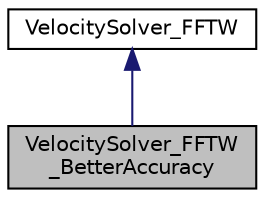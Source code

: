 digraph "VelocitySolver_FFTW_BetterAccuracy"
{
  edge [fontname="Helvetica",fontsize="10",labelfontname="Helvetica",labelfontsize="10"];
  node [fontname="Helvetica",fontsize="10",shape=record];
  Node1 [label="VelocitySolver_FFTW\l_BetterAccuracy",height=0.2,width=0.4,color="black", fillcolor="grey75", style="filled", fontcolor="black"];
  Node2 -> Node1 [dir="back",color="midnightblue",fontsize="10",style="solid",fontname="Helvetica"];
  Node2 [label="VelocitySolver_FFTW",height=0.2,width=0.4,color="black", fillcolor="white", style="filled",URL="$class_velocity_solver___f_f_t_w.html"];
}
